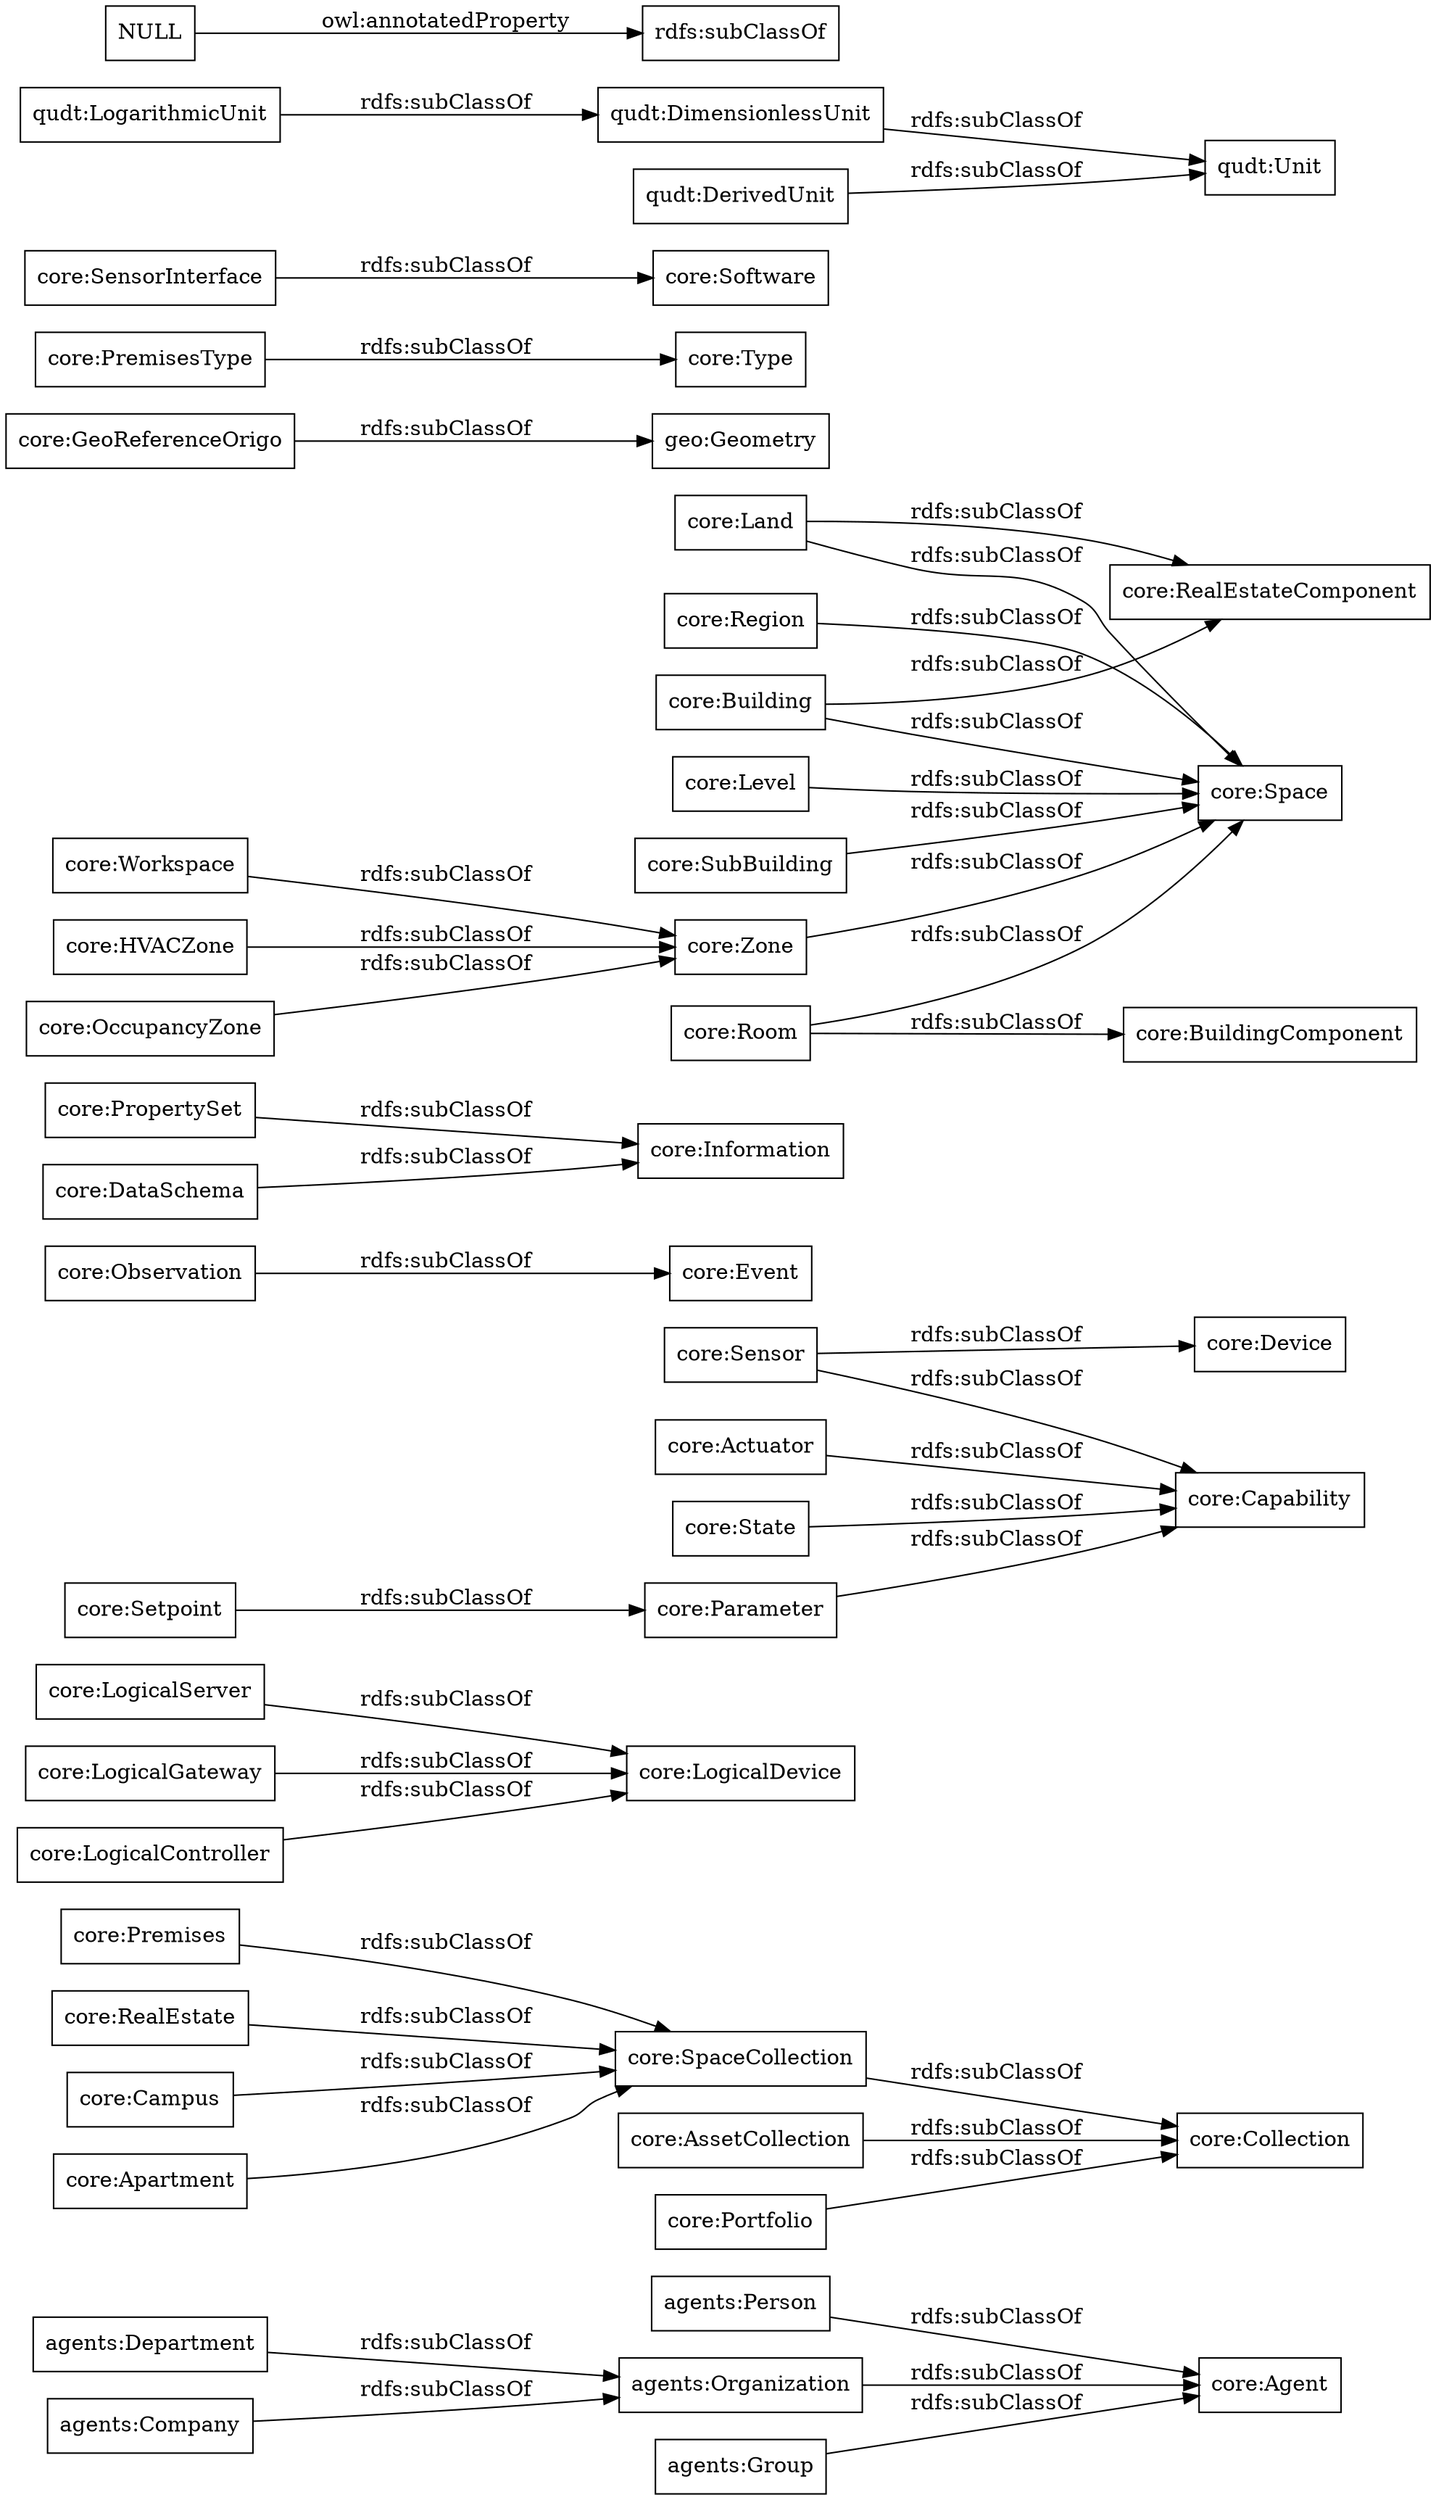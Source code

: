 digraph ar2dtool_diagram { 
rankdir=LR;
size="1000"
node [shape = rectangle, color="black"]; "agents:Person" "agents:Organization" "agents:Group" "agents:Department" "agents:Company" "core:Premises" "core:LogicalServer" "core:Capability" "core:Observation" "core:LogicalGateway" "core:Information" "core:Level" "core:RealEstateComponent" "core:PropertySet" "core:Space" "core:AssetCollection" "core:Land" "core:Zone" "core:Device" "core:Sensor" "core:Portfolio" "geo:Geometry" "core:Type" "core:Building" "core:Actuator" "core:RealEstate" "core:Workspace" "core:Event" "core:GeoReferenceOrigo" "core:Region" "core:DataSchema" "core:Campus" "core:BuildingComponent" "core:PremisesType" "core:SubBuilding" "core:LogicalDevice" "core:Apartment" "core:State" "core:Agent" "core:Collection" "core:HVACZone" "core:Room" "core:Software" "core:Parameter" "core:LogicalController" "core:SensorInterface" "core:OccupancyZone" "core:Setpoint" "core:SpaceCollection" "qudt:Unit" "qudt:LogarithmicUnit" "qudt:DimensionlessUnit" "qudt:DerivedUnit" ; /*classes style*/
	"core:PropertySet" -> "core:Information" [ label = "rdfs:subClassOf" ];
	"core:Parameter" -> "core:Capability" [ label = "rdfs:subClassOf" ];
	"core:OccupancyZone" -> "core:Zone" [ label = "rdfs:subClassOf" ];
	"core:Zone" -> "core:Space" [ label = "rdfs:subClassOf" ];
	"core:Portfolio" -> "core:Collection" [ label = "rdfs:subClassOf" ];
	"core:Room" -> "core:Space" [ label = "rdfs:subClassOf" ];
	"core:Room" -> "core:BuildingComponent" [ label = "rdfs:subClassOf" ];
	"core:PremisesType" -> "core:Type" [ label = "rdfs:subClassOf" ];
	"qudt:DimensionlessUnit" -> "qudt:Unit" [ label = "rdfs:subClassOf" ];
	"core:Actuator" -> "core:Capability" [ label = "rdfs:subClassOf" ];
	"core:Observation" -> "core:Event" [ label = "rdfs:subClassOf" ];
	"agents:Group" -> "core:Agent" [ label = "rdfs:subClassOf" ];
	"core:Land" -> "core:Space" [ label = "rdfs:subClassOf" ];
	"core:Land" -> "core:RealEstateComponent" [ label = "rdfs:subClassOf" ];
	"core:AssetCollection" -> "core:Collection" [ label = "rdfs:subClassOf" ];
	"core:Campus" -> "core:SpaceCollection" [ label = "rdfs:subClassOf" ];
	"core:Sensor" -> "core:Device" [ label = "rdfs:subClassOf" ];
	"core:Sensor" -> "core:Capability" [ label = "rdfs:subClassOf" ];
	"core:Setpoint" -> "core:Parameter" [ label = "rdfs:subClassOf" ];
	"core:SubBuilding" -> "core:Space" [ label = "rdfs:subClassOf" ];
	"agents:Department" -> "agents:Organization" [ label = "rdfs:subClassOf" ];
	"core:DataSchema" -> "core:Information" [ label = "rdfs:subClassOf" ];
	"core:GeoReferenceOrigo" -> "geo:Geometry" [ label = "rdfs:subClassOf" ];
	"core:Workspace" -> "core:Zone" [ label = "rdfs:subClassOf" ];
	"agents:Company" -> "agents:Organization" [ label = "rdfs:subClassOf" ];
	"NULL" -> "rdfs:subClassOf" [ label = "owl:annotatedProperty" ];
	"core:State" -> "core:Capability" [ label = "rdfs:subClassOf" ];
	"qudt:LogarithmicUnit" -> "qudt:DimensionlessUnit" [ label = "rdfs:subClassOf" ];
	"core:Building" -> "core:Space" [ label = "rdfs:subClassOf" ];
	"core:Building" -> "core:RealEstateComponent" [ label = "rdfs:subClassOf" ];
	"core:LogicalServer" -> "core:LogicalDevice" [ label = "rdfs:subClassOf" ];
	"core:LogicalGateway" -> "core:LogicalDevice" [ label = "rdfs:subClassOf" ];
	"core:Premises" -> "core:SpaceCollection" [ label = "rdfs:subClassOf" ];
	"core:SpaceCollection" -> "core:Collection" [ label = "rdfs:subClassOf" ];
	"core:Level" -> "core:Space" [ label = "rdfs:subClassOf" ];
	"core:HVACZone" -> "core:Zone" [ label = "rdfs:subClassOf" ];
	"agents:Organization" -> "core:Agent" [ label = "rdfs:subClassOf" ];
	"qudt:DerivedUnit" -> "qudt:Unit" [ label = "rdfs:subClassOf" ];
	"core:Apartment" -> "core:SpaceCollection" [ label = "rdfs:subClassOf" ];
	"agents:Person" -> "core:Agent" [ label = "rdfs:subClassOf" ];
	"core:RealEstate" -> "core:SpaceCollection" [ label = "rdfs:subClassOf" ];
	"core:SensorInterface" -> "core:Software" [ label = "rdfs:subClassOf" ];
	"core:Region" -> "core:Space" [ label = "rdfs:subClassOf" ];
	"core:LogicalController" -> "core:LogicalDevice" [ label = "rdfs:subClassOf" ];

}
